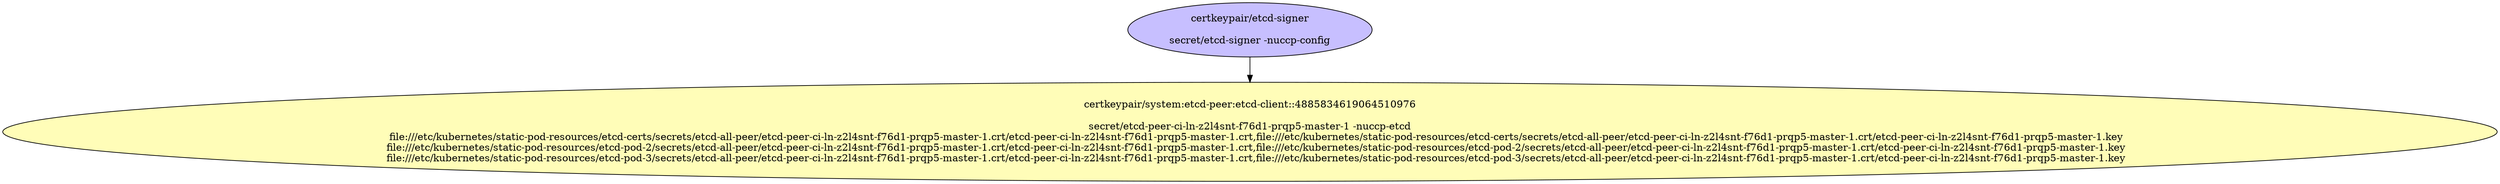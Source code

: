 digraph "Local Certificate" {
  // Node definitions.
  1 [
    label="certkeypair/etcd-signer\n\nsecret/etcd-signer -nuccp-config\n"
    style=filled
    fillcolor="#c7bfff"
  ];
  6 [
    label="certkeypair/system:etcd-peer:etcd-client::4885834619064510976\n\nsecret/etcd-peer-ci-ln-z2l4snt-f76d1-prqp5-master-1 -nuccp-etcd\n    file:///etc/kubernetes/static-pod-resources/etcd-certs/secrets/etcd-all-peer/etcd-peer-ci-ln-z2l4snt-f76d1-prqp5-master-1.crt/etcd-peer-ci-ln-z2l4snt-f76d1-prqp5-master-1.crt,file:///etc/kubernetes/static-pod-resources/etcd-certs/secrets/etcd-all-peer/etcd-peer-ci-ln-z2l4snt-f76d1-prqp5-master-1.crt/etcd-peer-ci-ln-z2l4snt-f76d1-prqp5-master-1.key\n    file:///etc/kubernetes/static-pod-resources/etcd-pod-2/secrets/etcd-all-peer/etcd-peer-ci-ln-z2l4snt-f76d1-prqp5-master-1.crt/etcd-peer-ci-ln-z2l4snt-f76d1-prqp5-master-1.crt,file:///etc/kubernetes/static-pod-resources/etcd-pod-2/secrets/etcd-all-peer/etcd-peer-ci-ln-z2l4snt-f76d1-prqp5-master-1.crt/etcd-peer-ci-ln-z2l4snt-f76d1-prqp5-master-1.key\n    file:///etc/kubernetes/static-pod-resources/etcd-pod-3/secrets/etcd-all-peer/etcd-peer-ci-ln-z2l4snt-f76d1-prqp5-master-1.crt/etcd-peer-ci-ln-z2l4snt-f76d1-prqp5-master-1.crt,file:///etc/kubernetes/static-pod-resources/etcd-pod-3/secrets/etcd-all-peer/etcd-peer-ci-ln-z2l4snt-f76d1-prqp5-master-1.crt/etcd-peer-ci-ln-z2l4snt-f76d1-prqp5-master-1.key\n"
    style=filled
    fillcolor="#fffdb8"
  ];

  // Edge definitions.
  1 -> 6;
}